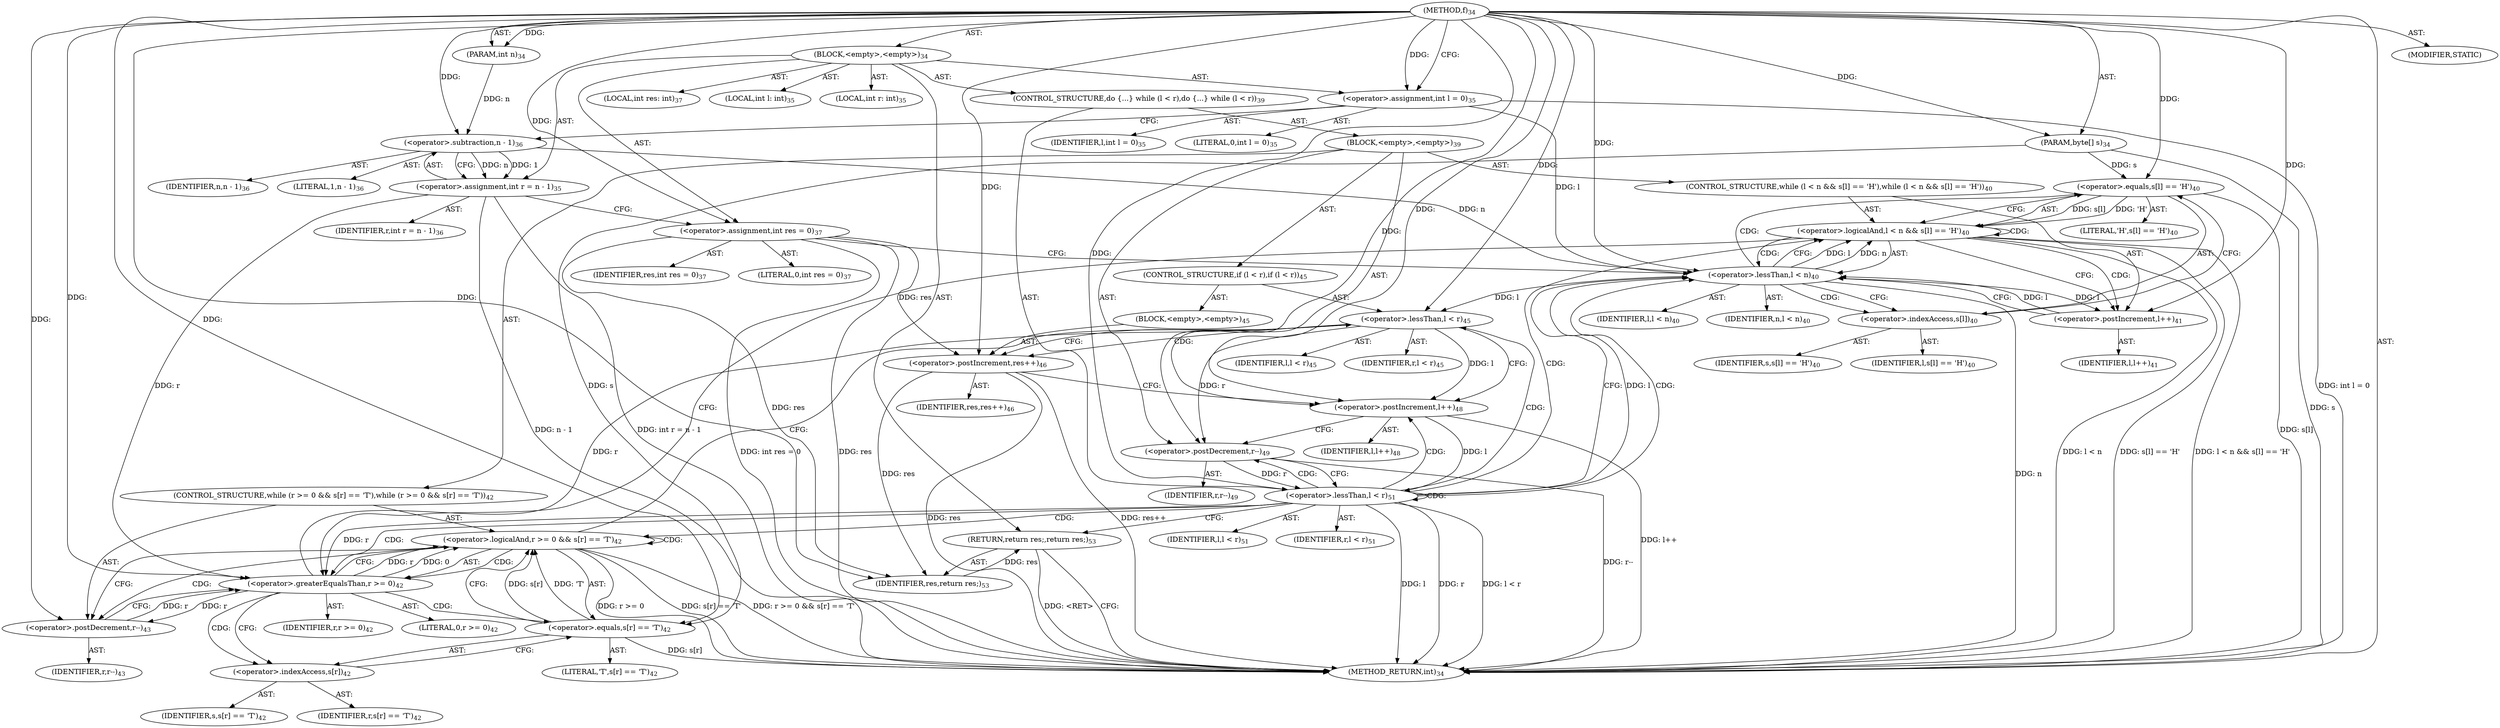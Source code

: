 digraph "f" {  
"86" [label = <(METHOD,f)<SUB>34</SUB>> ]
"87" [label = <(PARAM,byte[] s)<SUB>34</SUB>> ]
"88" [label = <(PARAM,int n)<SUB>34</SUB>> ]
"89" [label = <(BLOCK,&lt;empty&gt;,&lt;empty&gt;)<SUB>34</SUB>> ]
"90" [label = <(LOCAL,int l: int)<SUB>35</SUB>> ]
"91" [label = <(LOCAL,int r: int)<SUB>35</SUB>> ]
"92" [label = <(&lt;operator&gt;.assignment,int l = 0)<SUB>35</SUB>> ]
"93" [label = <(IDENTIFIER,l,int l = 0)<SUB>35</SUB>> ]
"94" [label = <(LITERAL,0,int l = 0)<SUB>35</SUB>> ]
"95" [label = <(&lt;operator&gt;.assignment,int r = n - 1)<SUB>35</SUB>> ]
"96" [label = <(IDENTIFIER,r,int r = n - 1)<SUB>36</SUB>> ]
"97" [label = <(&lt;operator&gt;.subtraction,n - 1)<SUB>36</SUB>> ]
"98" [label = <(IDENTIFIER,n,n - 1)<SUB>36</SUB>> ]
"99" [label = <(LITERAL,1,n - 1)<SUB>36</SUB>> ]
"100" [label = <(LOCAL,int res: int)<SUB>37</SUB>> ]
"101" [label = <(&lt;operator&gt;.assignment,int res = 0)<SUB>37</SUB>> ]
"102" [label = <(IDENTIFIER,res,int res = 0)<SUB>37</SUB>> ]
"103" [label = <(LITERAL,0,int res = 0)<SUB>37</SUB>> ]
"104" [label = <(CONTROL_STRUCTURE,do {...} while (l &lt; r),do {...} while (l &lt; r))<SUB>39</SUB>> ]
"105" [label = <(BLOCK,&lt;empty&gt;,&lt;empty&gt;)<SUB>39</SUB>> ]
"106" [label = <(CONTROL_STRUCTURE,while (l &lt; n &amp;&amp; s[l] == 'H'),while (l &lt; n &amp;&amp; s[l] == 'H'))<SUB>40</SUB>> ]
"107" [label = <(&lt;operator&gt;.logicalAnd,l &lt; n &amp;&amp; s[l] == 'H')<SUB>40</SUB>> ]
"108" [label = <(&lt;operator&gt;.lessThan,l &lt; n)<SUB>40</SUB>> ]
"109" [label = <(IDENTIFIER,l,l &lt; n)<SUB>40</SUB>> ]
"110" [label = <(IDENTIFIER,n,l &lt; n)<SUB>40</SUB>> ]
"111" [label = <(&lt;operator&gt;.equals,s[l] == 'H')<SUB>40</SUB>> ]
"112" [label = <(&lt;operator&gt;.indexAccess,s[l])<SUB>40</SUB>> ]
"113" [label = <(IDENTIFIER,s,s[l] == 'H')<SUB>40</SUB>> ]
"114" [label = <(IDENTIFIER,l,s[l] == 'H')<SUB>40</SUB>> ]
"115" [label = <(LITERAL,'H',s[l] == 'H')<SUB>40</SUB>> ]
"116" [label = <(&lt;operator&gt;.postIncrement,l++)<SUB>41</SUB>> ]
"117" [label = <(IDENTIFIER,l,l++)<SUB>41</SUB>> ]
"118" [label = <(CONTROL_STRUCTURE,while (r &gt;= 0 &amp;&amp; s[r] == 'T'),while (r &gt;= 0 &amp;&amp; s[r] == 'T'))<SUB>42</SUB>> ]
"119" [label = <(&lt;operator&gt;.logicalAnd,r &gt;= 0 &amp;&amp; s[r] == 'T')<SUB>42</SUB>> ]
"120" [label = <(&lt;operator&gt;.greaterEqualsThan,r &gt;= 0)<SUB>42</SUB>> ]
"121" [label = <(IDENTIFIER,r,r &gt;= 0)<SUB>42</SUB>> ]
"122" [label = <(LITERAL,0,r &gt;= 0)<SUB>42</SUB>> ]
"123" [label = <(&lt;operator&gt;.equals,s[r] == 'T')<SUB>42</SUB>> ]
"124" [label = <(&lt;operator&gt;.indexAccess,s[r])<SUB>42</SUB>> ]
"125" [label = <(IDENTIFIER,s,s[r] == 'T')<SUB>42</SUB>> ]
"126" [label = <(IDENTIFIER,r,s[r] == 'T')<SUB>42</SUB>> ]
"127" [label = <(LITERAL,'T',s[r] == 'T')<SUB>42</SUB>> ]
"128" [label = <(&lt;operator&gt;.postDecrement,r--)<SUB>43</SUB>> ]
"129" [label = <(IDENTIFIER,r,r--)<SUB>43</SUB>> ]
"130" [label = <(CONTROL_STRUCTURE,if (l &lt; r),if (l &lt; r))<SUB>45</SUB>> ]
"131" [label = <(&lt;operator&gt;.lessThan,l &lt; r)<SUB>45</SUB>> ]
"132" [label = <(IDENTIFIER,l,l &lt; r)<SUB>45</SUB>> ]
"133" [label = <(IDENTIFIER,r,l &lt; r)<SUB>45</SUB>> ]
"134" [label = <(BLOCK,&lt;empty&gt;,&lt;empty&gt;)<SUB>45</SUB>> ]
"135" [label = <(&lt;operator&gt;.postIncrement,res++)<SUB>46</SUB>> ]
"136" [label = <(IDENTIFIER,res,res++)<SUB>46</SUB>> ]
"137" [label = <(&lt;operator&gt;.postIncrement,l++)<SUB>48</SUB>> ]
"138" [label = <(IDENTIFIER,l,l++)<SUB>48</SUB>> ]
"139" [label = <(&lt;operator&gt;.postDecrement,r--)<SUB>49</SUB>> ]
"140" [label = <(IDENTIFIER,r,r--)<SUB>49</SUB>> ]
"141" [label = <(&lt;operator&gt;.lessThan,l &lt; r)<SUB>51</SUB>> ]
"142" [label = <(IDENTIFIER,l,l &lt; r)<SUB>51</SUB>> ]
"143" [label = <(IDENTIFIER,r,l &lt; r)<SUB>51</SUB>> ]
"144" [label = <(RETURN,return res;,return res;)<SUB>53</SUB>> ]
"145" [label = <(IDENTIFIER,res,return res;)<SUB>53</SUB>> ]
"146" [label = <(MODIFIER,STATIC)> ]
"147" [label = <(METHOD_RETURN,int)<SUB>34</SUB>> ]
  "86" -> "87"  [ label = "AST: "] 
  "86" -> "88"  [ label = "AST: "] 
  "86" -> "89"  [ label = "AST: "] 
  "86" -> "146"  [ label = "AST: "] 
  "86" -> "147"  [ label = "AST: "] 
  "89" -> "90"  [ label = "AST: "] 
  "89" -> "91"  [ label = "AST: "] 
  "89" -> "92"  [ label = "AST: "] 
  "89" -> "95"  [ label = "AST: "] 
  "89" -> "100"  [ label = "AST: "] 
  "89" -> "101"  [ label = "AST: "] 
  "89" -> "104"  [ label = "AST: "] 
  "89" -> "144"  [ label = "AST: "] 
  "92" -> "93"  [ label = "AST: "] 
  "92" -> "94"  [ label = "AST: "] 
  "95" -> "96"  [ label = "AST: "] 
  "95" -> "97"  [ label = "AST: "] 
  "97" -> "98"  [ label = "AST: "] 
  "97" -> "99"  [ label = "AST: "] 
  "101" -> "102"  [ label = "AST: "] 
  "101" -> "103"  [ label = "AST: "] 
  "104" -> "105"  [ label = "AST: "] 
  "104" -> "141"  [ label = "AST: "] 
  "105" -> "106"  [ label = "AST: "] 
  "105" -> "118"  [ label = "AST: "] 
  "105" -> "130"  [ label = "AST: "] 
  "105" -> "137"  [ label = "AST: "] 
  "105" -> "139"  [ label = "AST: "] 
  "106" -> "107"  [ label = "AST: "] 
  "106" -> "116"  [ label = "AST: "] 
  "107" -> "108"  [ label = "AST: "] 
  "107" -> "111"  [ label = "AST: "] 
  "108" -> "109"  [ label = "AST: "] 
  "108" -> "110"  [ label = "AST: "] 
  "111" -> "112"  [ label = "AST: "] 
  "111" -> "115"  [ label = "AST: "] 
  "112" -> "113"  [ label = "AST: "] 
  "112" -> "114"  [ label = "AST: "] 
  "116" -> "117"  [ label = "AST: "] 
  "118" -> "119"  [ label = "AST: "] 
  "118" -> "128"  [ label = "AST: "] 
  "119" -> "120"  [ label = "AST: "] 
  "119" -> "123"  [ label = "AST: "] 
  "120" -> "121"  [ label = "AST: "] 
  "120" -> "122"  [ label = "AST: "] 
  "123" -> "124"  [ label = "AST: "] 
  "123" -> "127"  [ label = "AST: "] 
  "124" -> "125"  [ label = "AST: "] 
  "124" -> "126"  [ label = "AST: "] 
  "128" -> "129"  [ label = "AST: "] 
  "130" -> "131"  [ label = "AST: "] 
  "130" -> "134"  [ label = "AST: "] 
  "131" -> "132"  [ label = "AST: "] 
  "131" -> "133"  [ label = "AST: "] 
  "134" -> "135"  [ label = "AST: "] 
  "135" -> "136"  [ label = "AST: "] 
  "137" -> "138"  [ label = "AST: "] 
  "139" -> "140"  [ label = "AST: "] 
  "141" -> "142"  [ label = "AST: "] 
  "141" -> "143"  [ label = "AST: "] 
  "144" -> "145"  [ label = "AST: "] 
  "92" -> "97"  [ label = "CFG: "] 
  "95" -> "101"  [ label = "CFG: "] 
  "101" -> "108"  [ label = "CFG: "] 
  "144" -> "147"  [ label = "CFG: "] 
  "97" -> "95"  [ label = "CFG: "] 
  "141" -> "108"  [ label = "CFG: "] 
  "141" -> "144"  [ label = "CFG: "] 
  "137" -> "139"  [ label = "CFG: "] 
  "139" -> "141"  [ label = "CFG: "] 
  "107" -> "116"  [ label = "CFG: "] 
  "107" -> "120"  [ label = "CFG: "] 
  "116" -> "108"  [ label = "CFG: "] 
  "119" -> "128"  [ label = "CFG: "] 
  "119" -> "131"  [ label = "CFG: "] 
  "128" -> "120"  [ label = "CFG: "] 
  "131" -> "135"  [ label = "CFG: "] 
  "131" -> "137"  [ label = "CFG: "] 
  "108" -> "107"  [ label = "CFG: "] 
  "108" -> "112"  [ label = "CFG: "] 
  "111" -> "107"  [ label = "CFG: "] 
  "120" -> "119"  [ label = "CFG: "] 
  "120" -> "124"  [ label = "CFG: "] 
  "123" -> "119"  [ label = "CFG: "] 
  "135" -> "137"  [ label = "CFG: "] 
  "112" -> "111"  [ label = "CFG: "] 
  "124" -> "123"  [ label = "CFG: "] 
  "86" -> "92"  [ label = "CFG: "] 
  "144" -> "147"  [ label = "DDG: &lt;RET&gt;"] 
  "87" -> "147"  [ label = "DDG: s"] 
  "92" -> "147"  [ label = "DDG: int l = 0"] 
  "95" -> "147"  [ label = "DDG: n - 1"] 
  "95" -> "147"  [ label = "DDG: int r = n - 1"] 
  "101" -> "147"  [ label = "DDG: res"] 
  "101" -> "147"  [ label = "DDG: int res = 0"] 
  "108" -> "147"  [ label = "DDG: n"] 
  "107" -> "147"  [ label = "DDG: l &lt; n"] 
  "111" -> "147"  [ label = "DDG: s[l]"] 
  "107" -> "147"  [ label = "DDG: s[l] == 'H'"] 
  "107" -> "147"  [ label = "DDG: l &lt; n &amp;&amp; s[l] == 'H'"] 
  "119" -> "147"  [ label = "DDG: r &gt;= 0"] 
  "123" -> "147"  [ label = "DDG: s[r]"] 
  "119" -> "147"  [ label = "DDG: s[r] == 'T'"] 
  "119" -> "147"  [ label = "DDG: r &gt;= 0 &amp;&amp; s[r] == 'T'"] 
  "135" -> "147"  [ label = "DDG: res"] 
  "135" -> "147"  [ label = "DDG: res++"] 
  "137" -> "147"  [ label = "DDG: l++"] 
  "139" -> "147"  [ label = "DDG: r--"] 
  "141" -> "147"  [ label = "DDG: l"] 
  "141" -> "147"  [ label = "DDG: r"] 
  "141" -> "147"  [ label = "DDG: l &lt; r"] 
  "86" -> "87"  [ label = "DDG: "] 
  "86" -> "88"  [ label = "DDG: "] 
  "86" -> "92"  [ label = "DDG: "] 
  "97" -> "95"  [ label = "DDG: n"] 
  "97" -> "95"  [ label = "DDG: 1"] 
  "86" -> "101"  [ label = "DDG: "] 
  "145" -> "144"  [ label = "DDG: res"] 
  "101" -> "145"  [ label = "DDG: res"] 
  "135" -> "145"  [ label = "DDG: res"] 
  "86" -> "145"  [ label = "DDG: "] 
  "88" -> "97"  [ label = "DDG: n"] 
  "86" -> "97"  [ label = "DDG: "] 
  "137" -> "141"  [ label = "DDG: l"] 
  "86" -> "141"  [ label = "DDG: "] 
  "139" -> "141"  [ label = "DDG: r"] 
  "131" -> "137"  [ label = "DDG: l"] 
  "86" -> "137"  [ label = "DDG: "] 
  "131" -> "139"  [ label = "DDG: r"] 
  "86" -> "139"  [ label = "DDG: "] 
  "108" -> "107"  [ label = "DDG: l"] 
  "108" -> "107"  [ label = "DDG: n"] 
  "111" -> "107"  [ label = "DDG: s[l]"] 
  "111" -> "107"  [ label = "DDG: 'H'"] 
  "108" -> "116"  [ label = "DDG: l"] 
  "86" -> "116"  [ label = "DDG: "] 
  "120" -> "119"  [ label = "DDG: r"] 
  "120" -> "119"  [ label = "DDG: 0"] 
  "123" -> "119"  [ label = "DDG: s[r]"] 
  "123" -> "119"  [ label = "DDG: 'T'"] 
  "120" -> "128"  [ label = "DDG: r"] 
  "86" -> "128"  [ label = "DDG: "] 
  "108" -> "131"  [ label = "DDG: l"] 
  "86" -> "131"  [ label = "DDG: "] 
  "120" -> "131"  [ label = "DDG: r"] 
  "92" -> "108"  [ label = "DDG: l"] 
  "141" -> "108"  [ label = "DDG: l"] 
  "116" -> "108"  [ label = "DDG: l"] 
  "86" -> "108"  [ label = "DDG: "] 
  "97" -> "108"  [ label = "DDG: n"] 
  "87" -> "111"  [ label = "DDG: s"] 
  "86" -> "111"  [ label = "DDG: "] 
  "95" -> "120"  [ label = "DDG: r"] 
  "141" -> "120"  [ label = "DDG: r"] 
  "128" -> "120"  [ label = "DDG: r"] 
  "86" -> "120"  [ label = "DDG: "] 
  "87" -> "123"  [ label = "DDG: s"] 
  "86" -> "123"  [ label = "DDG: "] 
  "101" -> "135"  [ label = "DDG: res"] 
  "86" -> "135"  [ label = "DDG: "] 
  "141" -> "107"  [ label = "CDG: "] 
  "141" -> "141"  [ label = "CDG: "] 
  "141" -> "120"  [ label = "CDG: "] 
  "141" -> "131"  [ label = "CDG: "] 
  "141" -> "119"  [ label = "CDG: "] 
  "141" -> "139"  [ label = "CDG: "] 
  "141" -> "108"  [ label = "CDG: "] 
  "141" -> "137"  [ label = "CDG: "] 
  "107" -> "107"  [ label = "CDG: "] 
  "107" -> "116"  [ label = "CDG: "] 
  "107" -> "108"  [ label = "CDG: "] 
  "119" -> "120"  [ label = "CDG: "] 
  "119" -> "128"  [ label = "CDG: "] 
  "119" -> "119"  [ label = "CDG: "] 
  "131" -> "135"  [ label = "CDG: "] 
  "108" -> "112"  [ label = "CDG: "] 
  "108" -> "111"  [ label = "CDG: "] 
  "120" -> "123"  [ label = "CDG: "] 
  "120" -> "124"  [ label = "CDG: "] 
}
